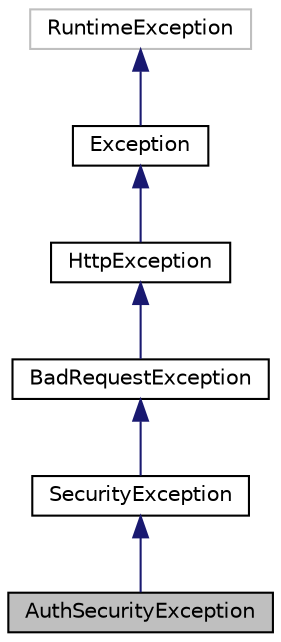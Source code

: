 digraph "AuthSecurityException"
{
  edge [fontname="Helvetica",fontsize="10",labelfontname="Helvetica",labelfontsize="10"];
  node [fontname="Helvetica",fontsize="10",shape=record];
  Node1 [label="AuthSecurityException",height=0.2,width=0.4,color="black", fillcolor="grey75", style="filled", fontcolor="black"];
  Node2 -> Node1 [dir="back",color="midnightblue",fontsize="10",style="solid",fontname="Helvetica"];
  Node2 [label="SecurityException",height=0.2,width=0.4,color="black", fillcolor="white", style="filled",URL="$class_cake_1_1_controller_1_1_exception_1_1_security_exception.html"];
  Node3 -> Node2 [dir="back",color="midnightblue",fontsize="10",style="solid",fontname="Helvetica"];
  Node3 [label="BadRequestException",height=0.2,width=0.4,color="black", fillcolor="white", style="filled",URL="$class_cake_1_1_network_1_1_exception_1_1_bad_request_exception.html"];
  Node4 -> Node3 [dir="back",color="midnightblue",fontsize="10",style="solid",fontname="Helvetica"];
  Node4 [label="HttpException",height=0.2,width=0.4,color="black", fillcolor="white", style="filled",URL="$class_cake_1_1_network_1_1_exception_1_1_http_exception.html"];
  Node5 -> Node4 [dir="back",color="midnightblue",fontsize="10",style="solid",fontname="Helvetica"];
  Node5 [label="Exception",height=0.2,width=0.4,color="black", fillcolor="white", style="filled",URL="$class_cake_1_1_core_1_1_exception_1_1_exception.html"];
  Node6 -> Node5 [dir="back",color="midnightblue",fontsize="10",style="solid",fontname="Helvetica"];
  Node6 [label="RuntimeException",height=0.2,width=0.4,color="grey75", fillcolor="white", style="filled"];
}
